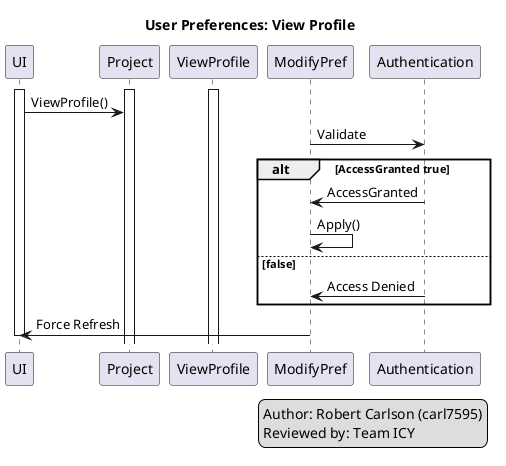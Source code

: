 @startuml
title User Preferences: View Profile

Activate UI
Activate Project
Activate ViewProfile

UI -> Project: ViewProfile()
ModifyPref -> Authentication: Validate
alt AccessGranted true
	Authentication -> ModifyPref: AccessGranted
	ModifyPref -> ModifyPref: Apply()
else false
	Authentication -> ModifyPref: Access Denied
end

ModifyPref -> UI: Force Refresh

Deactivate UI
Deactivate ModifyPref
Deactivate Authentication


legend right
Author: Robert Carlson (carl7595)
Reviewed by: Team ICY
end legend
@enduml